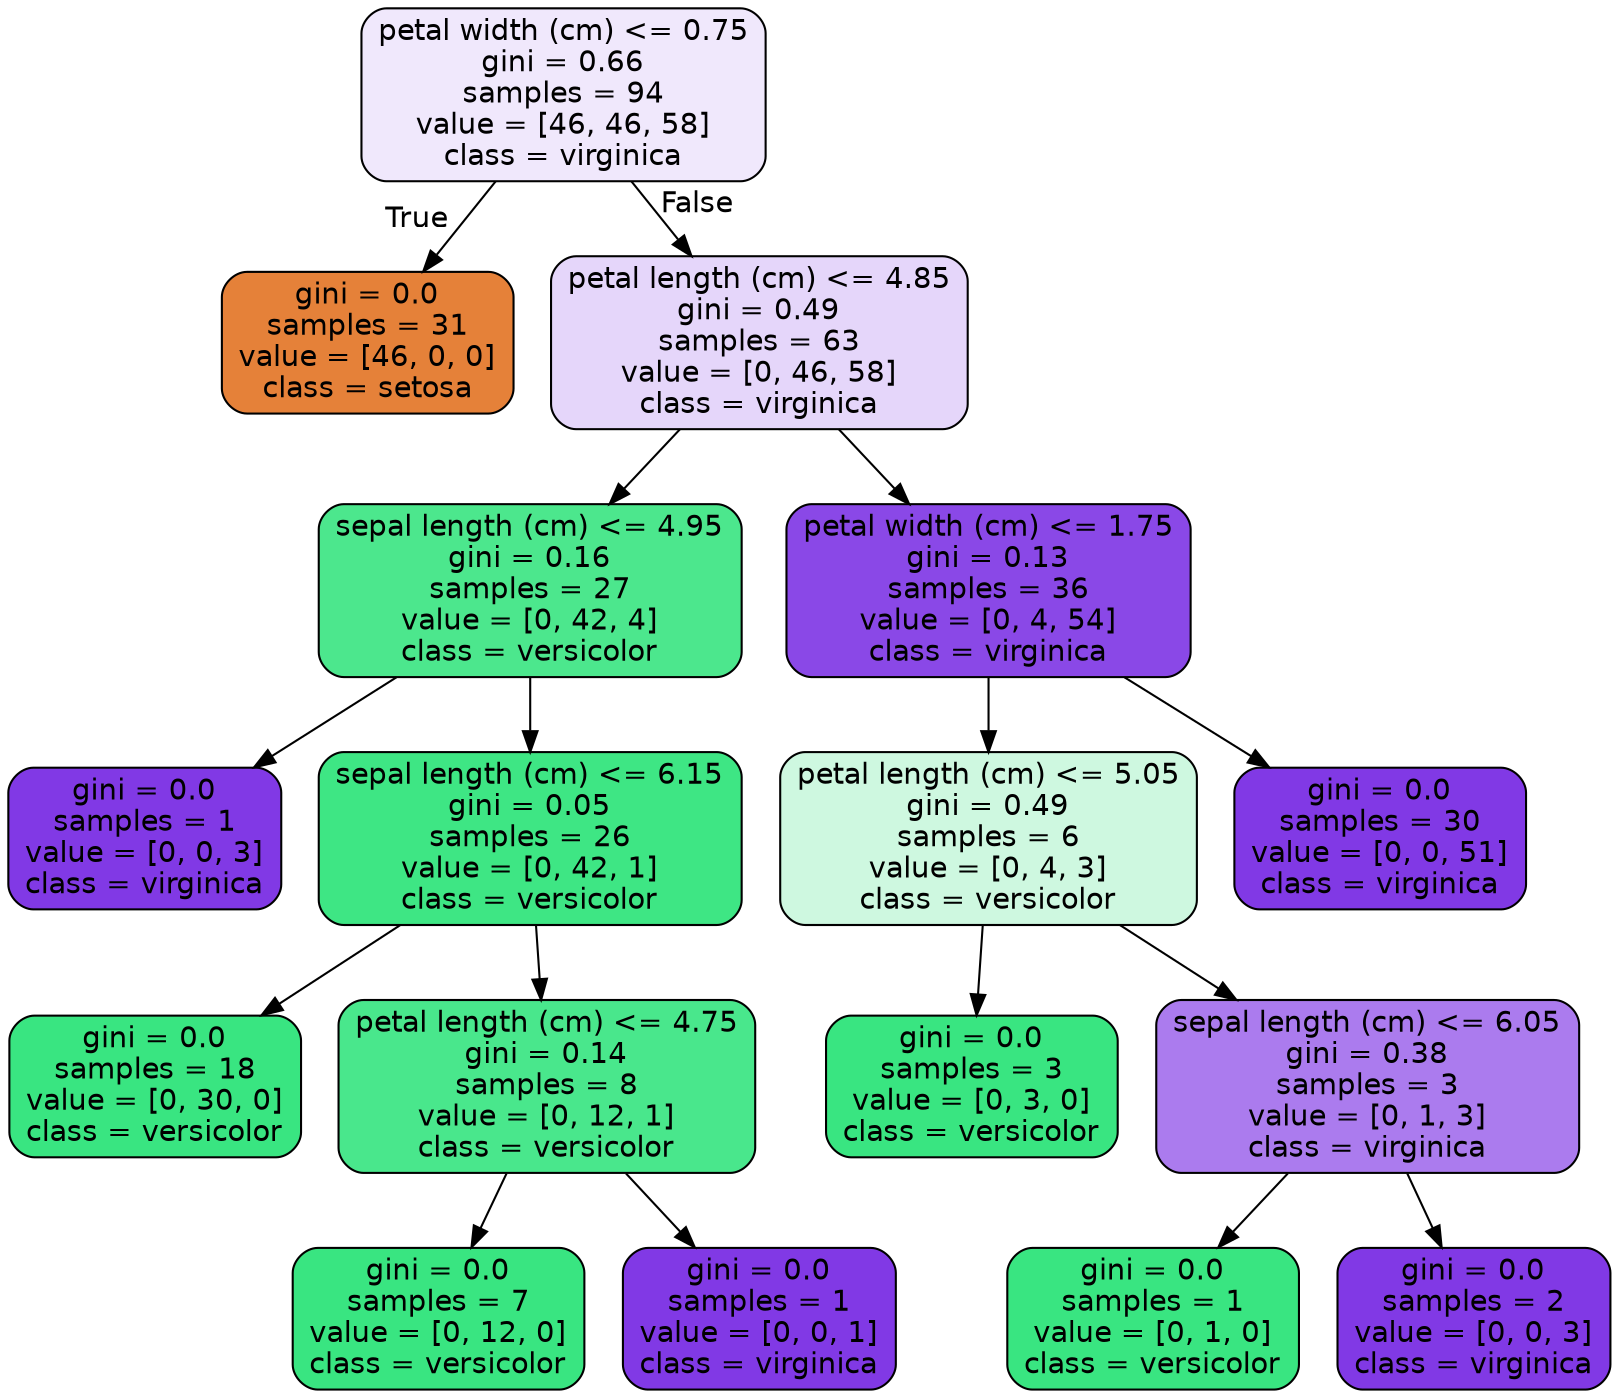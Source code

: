 digraph Tree {
node [shape=box, style="filled, rounded", color="black", fontname=helvetica] ;
edge [fontname=helvetica] ;
0 [label="petal width (cm) <= 0.75\ngini = 0.66\nsamples = 94\nvalue = [46, 46, 58]\nclass = virginica", fillcolor="#f0e8fc"] ;
1 [label="gini = 0.0\nsamples = 31\nvalue = [46, 0, 0]\nclass = setosa", fillcolor="#e58139"] ;
0 -> 1 [labeldistance=2.5, labelangle=45, headlabel="True"] ;
2 [label="petal length (cm) <= 4.85\ngini = 0.49\nsamples = 63\nvalue = [0, 46, 58]\nclass = virginica", fillcolor="#e5d6fa"] ;
0 -> 2 [labeldistance=2.5, labelangle=-45, headlabel="False"] ;
3 [label="sepal length (cm) <= 4.95\ngini = 0.16\nsamples = 27\nvalue = [0, 42, 4]\nclass = versicolor", fillcolor="#4ce78d"] ;
2 -> 3 ;
4 [label="gini = 0.0\nsamples = 1\nvalue = [0, 0, 3]\nclass = virginica", fillcolor="#8139e5"] ;
3 -> 4 ;
5 [label="sepal length (cm) <= 6.15\ngini = 0.05\nsamples = 26\nvalue = [0, 42, 1]\nclass = versicolor", fillcolor="#3ee684"] ;
3 -> 5 ;
6 [label="gini = 0.0\nsamples = 18\nvalue = [0, 30, 0]\nclass = versicolor", fillcolor="#39e581"] ;
5 -> 6 ;
7 [label="petal length (cm) <= 4.75\ngini = 0.14\nsamples = 8\nvalue = [0, 12, 1]\nclass = versicolor", fillcolor="#49e78c"] ;
5 -> 7 ;
8 [label="gini = 0.0\nsamples = 7\nvalue = [0, 12, 0]\nclass = versicolor", fillcolor="#39e581"] ;
7 -> 8 ;
9 [label="gini = 0.0\nsamples = 1\nvalue = [0, 0, 1]\nclass = virginica", fillcolor="#8139e5"] ;
7 -> 9 ;
10 [label="petal width (cm) <= 1.75\ngini = 0.13\nsamples = 36\nvalue = [0, 4, 54]\nclass = virginica", fillcolor="#8a48e7"] ;
2 -> 10 ;
11 [label="petal length (cm) <= 5.05\ngini = 0.49\nsamples = 6\nvalue = [0, 4, 3]\nclass = versicolor", fillcolor="#cef8e0"] ;
10 -> 11 ;
12 [label="gini = 0.0\nsamples = 3\nvalue = [0, 3, 0]\nclass = versicolor", fillcolor="#39e581"] ;
11 -> 12 ;
13 [label="sepal length (cm) <= 6.05\ngini = 0.38\nsamples = 3\nvalue = [0, 1, 3]\nclass = virginica", fillcolor="#ab7bee"] ;
11 -> 13 ;
14 [label="gini = 0.0\nsamples = 1\nvalue = [0, 1, 0]\nclass = versicolor", fillcolor="#39e581"] ;
13 -> 14 ;
15 [label="gini = 0.0\nsamples = 2\nvalue = [0, 0, 3]\nclass = virginica", fillcolor="#8139e5"] ;
13 -> 15 ;
16 [label="gini = 0.0\nsamples = 30\nvalue = [0, 0, 51]\nclass = virginica", fillcolor="#8139e5"] ;
10 -> 16 ;
}